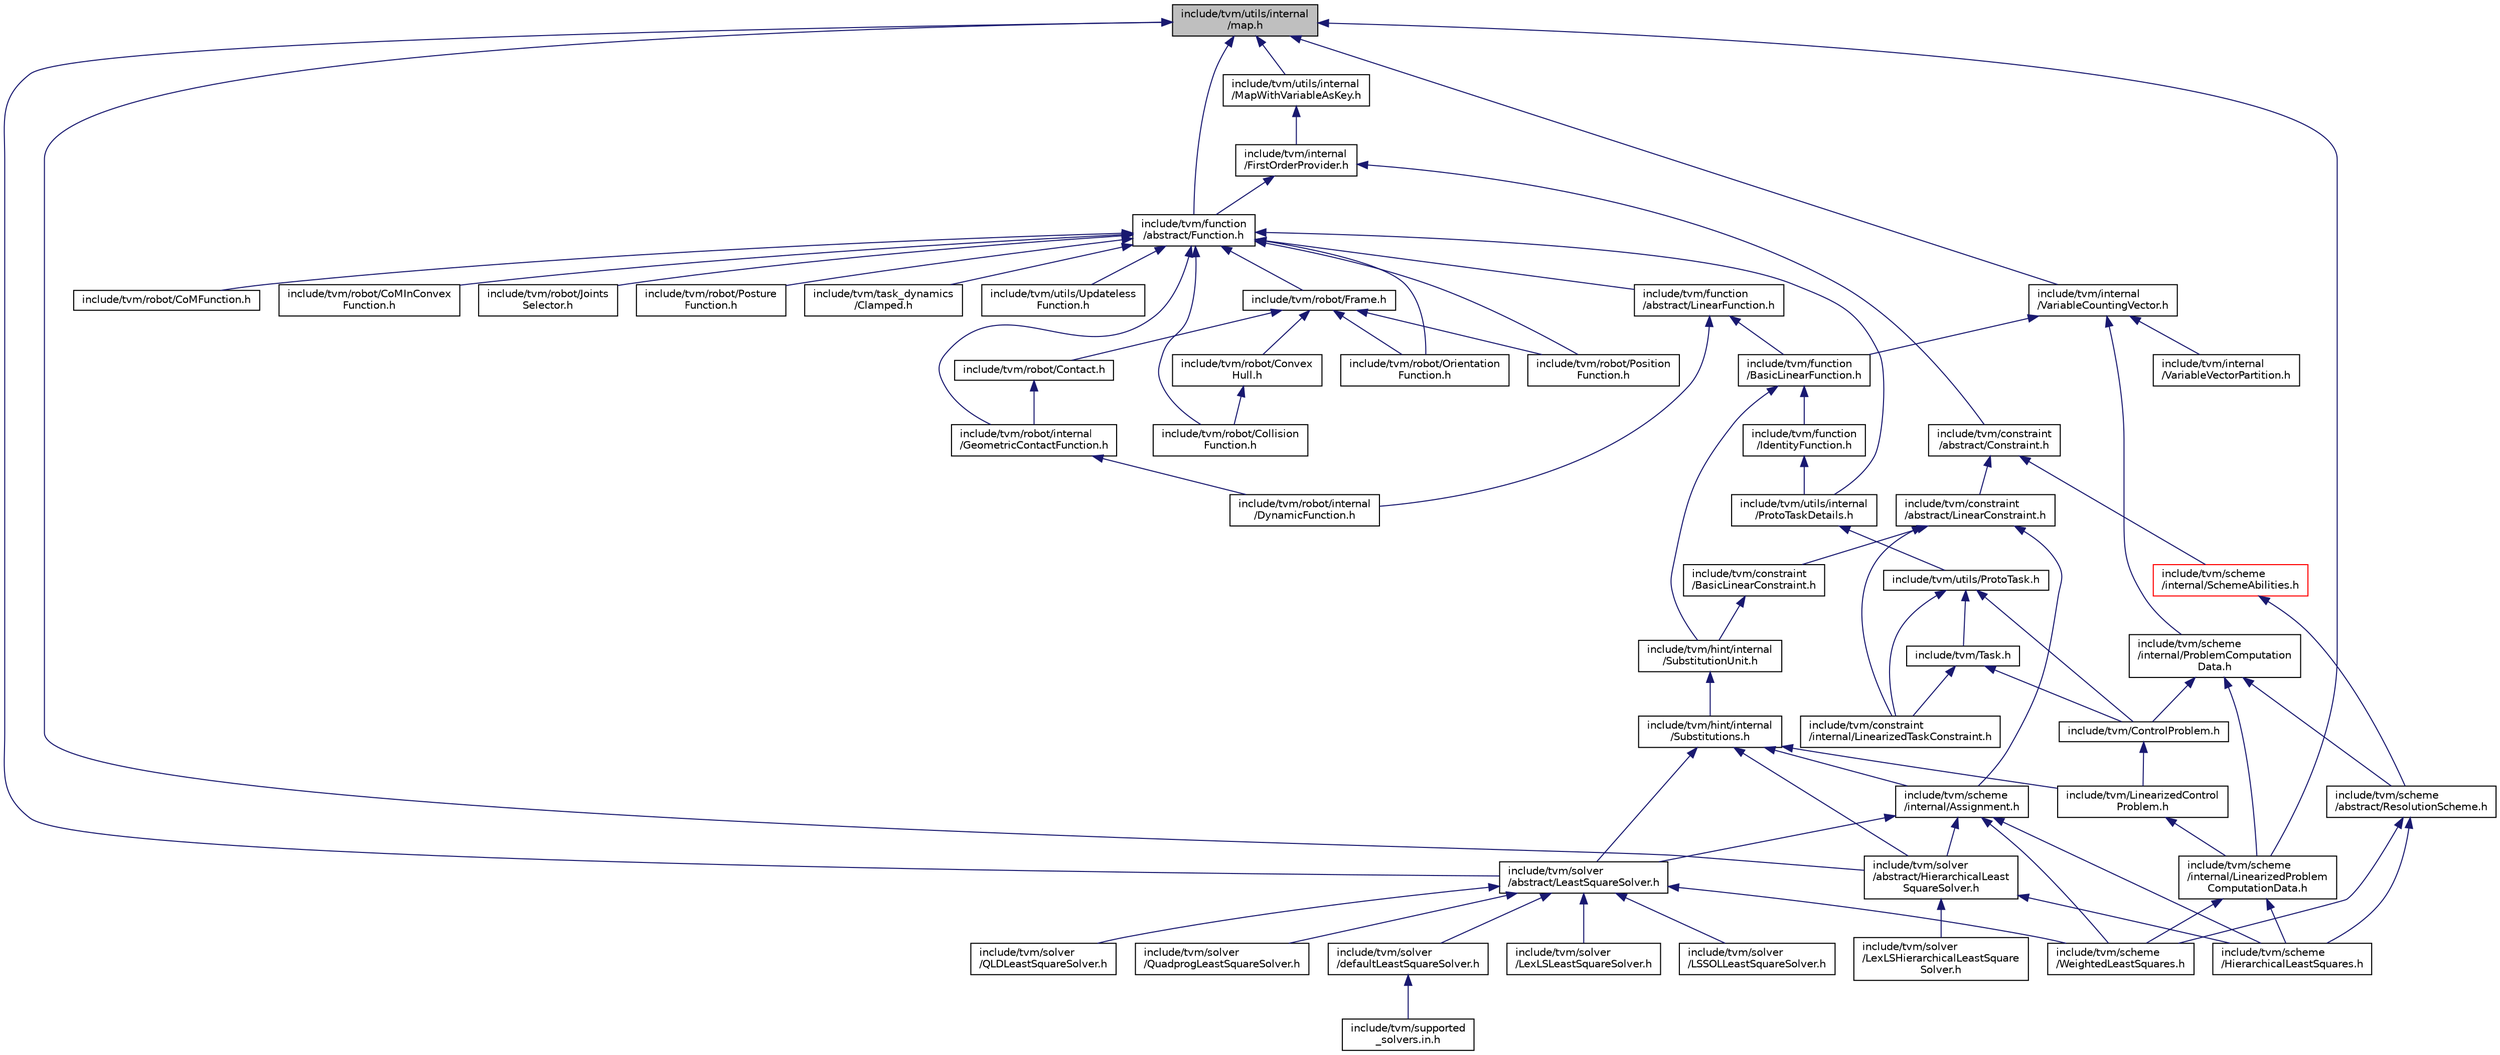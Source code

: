 digraph "include/tvm/utils/internal/map.h"
{
  edge [fontname="Helvetica",fontsize="10",labelfontname="Helvetica",labelfontsize="10"];
  node [fontname="Helvetica",fontsize="10",shape=record];
  Node4 [label="include/tvm/utils/internal\l/map.h",height=0.2,width=0.4,color="black", fillcolor="grey75", style="filled", fontcolor="black"];
  Node4 -> Node5 [dir="back",color="midnightblue",fontsize="10",style="solid",fontname="Helvetica"];
  Node5 [label="include/tvm/utils/internal\l/MapWithVariableAsKey.h",height=0.2,width=0.4,color="black", fillcolor="white", style="filled",URL="$MapWithVariableAsKey_8h.html"];
  Node5 -> Node6 [dir="back",color="midnightblue",fontsize="10",style="solid",fontname="Helvetica"];
  Node6 [label="include/tvm/internal\l/FirstOrderProvider.h",height=0.2,width=0.4,color="black", fillcolor="white", style="filled",URL="$FirstOrderProvider_8h.html"];
  Node6 -> Node7 [dir="back",color="midnightblue",fontsize="10",style="solid",fontname="Helvetica"];
  Node7 [label="include/tvm/constraint\l/abstract/Constraint.h",height=0.2,width=0.4,color="black", fillcolor="white", style="filled",URL="$Constraint_8h.html"];
  Node7 -> Node8 [dir="back",color="midnightblue",fontsize="10",style="solid",fontname="Helvetica"];
  Node8 [label="include/tvm/constraint\l/abstract/LinearConstraint.h",height=0.2,width=0.4,color="black", fillcolor="white", style="filled",URL="$LinearConstraint_8h.html"];
  Node8 -> Node9 [dir="back",color="midnightblue",fontsize="10",style="solid",fontname="Helvetica"];
  Node9 [label="include/tvm/constraint\l/BasicLinearConstraint.h",height=0.2,width=0.4,color="black", fillcolor="white", style="filled",URL="$BasicLinearConstraint_8h.html"];
  Node9 -> Node10 [dir="back",color="midnightblue",fontsize="10",style="solid",fontname="Helvetica"];
  Node10 [label="include/tvm/hint/internal\l/SubstitutionUnit.h",height=0.2,width=0.4,color="black", fillcolor="white", style="filled",URL="$SubstitutionUnit_8h.html"];
  Node10 -> Node11 [dir="back",color="midnightblue",fontsize="10",style="solid",fontname="Helvetica"];
  Node11 [label="include/tvm/hint/internal\l/Substitutions.h",height=0.2,width=0.4,color="black", fillcolor="white", style="filled",URL="$Substitutions_8h.html"];
  Node11 -> Node12 [dir="back",color="midnightblue",fontsize="10",style="solid",fontname="Helvetica"];
  Node12 [label="include/tvm/LinearizedControl\lProblem.h",height=0.2,width=0.4,color="black", fillcolor="white", style="filled",URL="$LinearizedControlProblem_8h.html"];
  Node12 -> Node13 [dir="back",color="midnightblue",fontsize="10",style="solid",fontname="Helvetica"];
  Node13 [label="include/tvm/scheme\l/internal/LinearizedProblem\lComputationData.h",height=0.2,width=0.4,color="black", fillcolor="white", style="filled",URL="$LinearizedProblemComputationData_8h.html"];
  Node13 -> Node14 [dir="back",color="midnightblue",fontsize="10",style="solid",fontname="Helvetica"];
  Node14 [label="include/tvm/scheme\l/HierarchicalLeastSquares.h",height=0.2,width=0.4,color="black", fillcolor="white", style="filled",URL="$HierarchicalLeastSquares_8h.html"];
  Node13 -> Node15 [dir="back",color="midnightblue",fontsize="10",style="solid",fontname="Helvetica"];
  Node15 [label="include/tvm/scheme\l/WeightedLeastSquares.h",height=0.2,width=0.4,color="black", fillcolor="white", style="filled",URL="$WeightedLeastSquares_8h.html"];
  Node11 -> Node16 [dir="back",color="midnightblue",fontsize="10",style="solid",fontname="Helvetica"];
  Node16 [label="include/tvm/scheme\l/internal/Assignment.h",height=0.2,width=0.4,color="black", fillcolor="white", style="filled",URL="$Assignment_8h.html"];
  Node16 -> Node14 [dir="back",color="midnightblue",fontsize="10",style="solid",fontname="Helvetica"];
  Node16 -> Node17 [dir="back",color="midnightblue",fontsize="10",style="solid",fontname="Helvetica"];
  Node17 [label="include/tvm/solver\l/abstract/HierarchicalLeast\lSquareSolver.h",height=0.2,width=0.4,color="black", fillcolor="white", style="filled",URL="$HierarchicalLeastSquareSolver_8h.html"];
  Node17 -> Node14 [dir="back",color="midnightblue",fontsize="10",style="solid",fontname="Helvetica"];
  Node17 -> Node18 [dir="back",color="midnightblue",fontsize="10",style="solid",fontname="Helvetica"];
  Node18 [label="include/tvm/solver\l/LexLSHierarchicalLeastSquare\lSolver.h",height=0.2,width=0.4,color="black", fillcolor="white", style="filled",URL="$LexLSHierarchicalLeastSquareSolver_8h.html"];
  Node16 -> Node15 [dir="back",color="midnightblue",fontsize="10",style="solid",fontname="Helvetica"];
  Node16 -> Node19 [dir="back",color="midnightblue",fontsize="10",style="solid",fontname="Helvetica"];
  Node19 [label="include/tvm/solver\l/abstract/LeastSquareSolver.h",height=0.2,width=0.4,color="black", fillcolor="white", style="filled",URL="$LeastSquareSolver_8h.html"];
  Node19 -> Node15 [dir="back",color="midnightblue",fontsize="10",style="solid",fontname="Helvetica"];
  Node19 -> Node20 [dir="back",color="midnightblue",fontsize="10",style="solid",fontname="Helvetica"];
  Node20 [label="include/tvm/solver\l/defaultLeastSquareSolver.h",height=0.2,width=0.4,color="black", fillcolor="white", style="filled",URL="$defaultLeastSquareSolver_8h.html"];
  Node20 -> Node21 [dir="back",color="midnightblue",fontsize="10",style="solid",fontname="Helvetica"];
  Node21 [label="include/tvm/supported\l_solvers.in.h",height=0.2,width=0.4,color="black", fillcolor="white", style="filled",URL="$supported__solvers_8in_8h.html"];
  Node19 -> Node22 [dir="back",color="midnightblue",fontsize="10",style="solid",fontname="Helvetica"];
  Node22 [label="include/tvm/solver\l/LexLSLeastSquareSolver.h",height=0.2,width=0.4,color="black", fillcolor="white", style="filled",URL="$LexLSLeastSquareSolver_8h.html"];
  Node19 -> Node23 [dir="back",color="midnightblue",fontsize="10",style="solid",fontname="Helvetica"];
  Node23 [label="include/tvm/solver\l/LSSOLLeastSquareSolver.h",height=0.2,width=0.4,color="black", fillcolor="white", style="filled",URL="$LSSOLLeastSquareSolver_8h.html"];
  Node19 -> Node24 [dir="back",color="midnightblue",fontsize="10",style="solid",fontname="Helvetica"];
  Node24 [label="include/tvm/solver\l/QLDLeastSquareSolver.h",height=0.2,width=0.4,color="black", fillcolor="white", style="filled",URL="$QLDLeastSquareSolver_8h.html"];
  Node19 -> Node25 [dir="back",color="midnightblue",fontsize="10",style="solid",fontname="Helvetica"];
  Node25 [label="include/tvm/solver\l/QuadprogLeastSquareSolver.h",height=0.2,width=0.4,color="black", fillcolor="white", style="filled",URL="$QuadprogLeastSquareSolver_8h.html"];
  Node11 -> Node17 [dir="back",color="midnightblue",fontsize="10",style="solid",fontname="Helvetica"];
  Node11 -> Node19 [dir="back",color="midnightblue",fontsize="10",style="solid",fontname="Helvetica"];
  Node8 -> Node26 [dir="back",color="midnightblue",fontsize="10",style="solid",fontname="Helvetica"];
  Node26 [label="include/tvm/constraint\l/internal/LinearizedTaskConstraint.h",height=0.2,width=0.4,color="black", fillcolor="white", style="filled",URL="$LinearizedTaskConstraint_8h.html"];
  Node8 -> Node16 [dir="back",color="midnightblue",fontsize="10",style="solid",fontname="Helvetica"];
  Node7 -> Node27 [dir="back",color="midnightblue",fontsize="10",style="solid",fontname="Helvetica"];
  Node27 [label="include/tvm/scheme\l/internal/SchemeAbilities.h",height=0.2,width=0.4,color="red", fillcolor="white", style="filled",URL="$SchemeAbilities_8h.html"];
  Node27 -> Node30 [dir="back",color="midnightblue",fontsize="10",style="solid",fontname="Helvetica"];
  Node30 [label="include/tvm/scheme\l/abstract/ResolutionScheme.h",height=0.2,width=0.4,color="black", fillcolor="white", style="filled",URL="$ResolutionScheme_8h.html"];
  Node30 -> Node14 [dir="back",color="midnightblue",fontsize="10",style="solid",fontname="Helvetica"];
  Node30 -> Node15 [dir="back",color="midnightblue",fontsize="10",style="solid",fontname="Helvetica"];
  Node6 -> Node31 [dir="back",color="midnightblue",fontsize="10",style="solid",fontname="Helvetica"];
  Node31 [label="include/tvm/function\l/abstract/Function.h",height=0.2,width=0.4,color="black", fillcolor="white", style="filled",URL="$Function_8h.html"];
  Node31 -> Node32 [dir="back",color="midnightblue",fontsize="10",style="solid",fontname="Helvetica"];
  Node32 [label="include/tvm/function\l/abstract/LinearFunction.h",height=0.2,width=0.4,color="black", fillcolor="white", style="filled",URL="$LinearFunction_8h.html"];
  Node32 -> Node33 [dir="back",color="midnightblue",fontsize="10",style="solid",fontname="Helvetica"];
  Node33 [label="include/tvm/function\l/BasicLinearFunction.h",height=0.2,width=0.4,color="black", fillcolor="white", style="filled",URL="$BasicLinearFunction_8h.html"];
  Node33 -> Node34 [dir="back",color="midnightblue",fontsize="10",style="solid",fontname="Helvetica"];
  Node34 [label="include/tvm/function\l/IdentityFunction.h",height=0.2,width=0.4,color="black", fillcolor="white", style="filled",URL="$IdentityFunction_8h.html"];
  Node34 -> Node35 [dir="back",color="midnightblue",fontsize="10",style="solid",fontname="Helvetica"];
  Node35 [label="include/tvm/utils/internal\l/ProtoTaskDetails.h",height=0.2,width=0.4,color="black", fillcolor="white", style="filled",URL="$ProtoTaskDetails_8h.html"];
  Node35 -> Node36 [dir="back",color="midnightblue",fontsize="10",style="solid",fontname="Helvetica"];
  Node36 [label="include/tvm/utils/ProtoTask.h",height=0.2,width=0.4,color="black", fillcolor="white", style="filled",URL="$ProtoTask_8h.html"];
  Node36 -> Node37 [dir="back",color="midnightblue",fontsize="10",style="solid",fontname="Helvetica"];
  Node37 [label="include/tvm/Task.h",height=0.2,width=0.4,color="black", fillcolor="white", style="filled",URL="$Task_8h.html"];
  Node37 -> Node26 [dir="back",color="midnightblue",fontsize="10",style="solid",fontname="Helvetica"];
  Node37 -> Node29 [dir="back",color="midnightblue",fontsize="10",style="solid",fontname="Helvetica"];
  Node29 [label="include/tvm/ControlProblem.h",height=0.2,width=0.4,color="black", fillcolor="white", style="filled",URL="$ControlProblem_8h.html"];
  Node29 -> Node12 [dir="back",color="midnightblue",fontsize="10",style="solid",fontname="Helvetica"];
  Node36 -> Node26 [dir="back",color="midnightblue",fontsize="10",style="solid",fontname="Helvetica"];
  Node36 -> Node29 [dir="back",color="midnightblue",fontsize="10",style="solid",fontname="Helvetica"];
  Node33 -> Node10 [dir="back",color="midnightblue",fontsize="10",style="solid",fontname="Helvetica"];
  Node32 -> Node38 [dir="back",color="midnightblue",fontsize="10",style="solid",fontname="Helvetica"];
  Node38 [label="include/tvm/robot/internal\l/DynamicFunction.h",height=0.2,width=0.4,color="black", fillcolor="white", style="filled",URL="$DynamicFunction_8h.html"];
  Node31 -> Node35 [dir="back",color="midnightblue",fontsize="10",style="solid",fontname="Helvetica"];
  Node31 -> Node39 [dir="back",color="midnightblue",fontsize="10",style="solid",fontname="Helvetica"];
  Node39 [label="include/tvm/robot/Collision\lFunction.h",height=0.2,width=0.4,color="black", fillcolor="white", style="filled",URL="$CollisionFunction_8h.html"];
  Node31 -> Node40 [dir="back",color="midnightblue",fontsize="10",style="solid",fontname="Helvetica"];
  Node40 [label="include/tvm/robot/Frame.h",height=0.2,width=0.4,color="black", fillcolor="white", style="filled",URL="$Frame_8h.html"];
  Node40 -> Node41 [dir="back",color="midnightblue",fontsize="10",style="solid",fontname="Helvetica"];
  Node41 [label="include/tvm/robot/Convex\lHull.h",height=0.2,width=0.4,color="black", fillcolor="white", style="filled",URL="$ConvexHull_8h.html"];
  Node41 -> Node39 [dir="back",color="midnightblue",fontsize="10",style="solid",fontname="Helvetica"];
  Node40 -> Node42 [dir="back",color="midnightblue",fontsize="10",style="solid",fontname="Helvetica"];
  Node42 [label="include/tvm/robot/Contact.h",height=0.2,width=0.4,color="black", fillcolor="white", style="filled",URL="$Contact_8h.html"];
  Node42 -> Node43 [dir="back",color="midnightblue",fontsize="10",style="solid",fontname="Helvetica"];
  Node43 [label="include/tvm/robot/internal\l/GeometricContactFunction.h",height=0.2,width=0.4,color="black", fillcolor="white", style="filled",URL="$GeometricContactFunction_8h.html"];
  Node43 -> Node38 [dir="back",color="midnightblue",fontsize="10",style="solid",fontname="Helvetica"];
  Node40 -> Node44 [dir="back",color="midnightblue",fontsize="10",style="solid",fontname="Helvetica"];
  Node44 [label="include/tvm/robot/Orientation\lFunction.h",height=0.2,width=0.4,color="black", fillcolor="white", style="filled",URL="$OrientationFunction_8h.html"];
  Node40 -> Node45 [dir="back",color="midnightblue",fontsize="10",style="solid",fontname="Helvetica"];
  Node45 [label="include/tvm/robot/Position\lFunction.h",height=0.2,width=0.4,color="black", fillcolor="white", style="filled",URL="$PositionFunction_8h.html"];
  Node31 -> Node46 [dir="back",color="midnightblue",fontsize="10",style="solid",fontname="Helvetica"];
  Node46 [label="include/tvm/robot/CoMFunction.h",height=0.2,width=0.4,color="black", fillcolor="white", style="filled",URL="$CoMFunction_8h.html"];
  Node31 -> Node47 [dir="back",color="midnightblue",fontsize="10",style="solid",fontname="Helvetica"];
  Node47 [label="include/tvm/robot/CoMInConvex\lFunction.h",height=0.2,width=0.4,color="black", fillcolor="white", style="filled",URL="$CoMInConvexFunction_8h.html"];
  Node31 -> Node43 [dir="back",color="midnightblue",fontsize="10",style="solid",fontname="Helvetica"];
  Node31 -> Node48 [dir="back",color="midnightblue",fontsize="10",style="solid",fontname="Helvetica"];
  Node48 [label="include/tvm/robot/Joints\lSelector.h",height=0.2,width=0.4,color="black", fillcolor="white", style="filled",URL="$JointsSelector_8h.html"];
  Node31 -> Node44 [dir="back",color="midnightblue",fontsize="10",style="solid",fontname="Helvetica"];
  Node31 -> Node45 [dir="back",color="midnightblue",fontsize="10",style="solid",fontname="Helvetica"];
  Node31 -> Node49 [dir="back",color="midnightblue",fontsize="10",style="solid",fontname="Helvetica"];
  Node49 [label="include/tvm/robot/Posture\lFunction.h",height=0.2,width=0.4,color="black", fillcolor="white", style="filled",URL="$PostureFunction_8h.html"];
  Node31 -> Node50 [dir="back",color="midnightblue",fontsize="10",style="solid",fontname="Helvetica"];
  Node50 [label="include/tvm/task_dynamics\l/Clamped.h",height=0.2,width=0.4,color="black", fillcolor="white", style="filled",URL="$Clamped_8h.html"];
  Node31 -> Node51 [dir="back",color="midnightblue",fontsize="10",style="solid",fontname="Helvetica"];
  Node51 [label="include/tvm/utils/Updateless\lFunction.h",height=0.2,width=0.4,color="black", fillcolor="white", style="filled",URL="$UpdatelessFunction_8h.html"];
  Node4 -> Node31 [dir="back",color="midnightblue",fontsize="10",style="solid",fontname="Helvetica"];
  Node4 -> Node52 [dir="back",color="midnightblue",fontsize="10",style="solid",fontname="Helvetica"];
  Node52 [label="include/tvm/internal\l/VariableCountingVector.h",height=0.2,width=0.4,color="black", fillcolor="white", style="filled",URL="$VariableCountingVector_8h.html"];
  Node52 -> Node33 [dir="back",color="midnightblue",fontsize="10",style="solid",fontname="Helvetica"];
  Node52 -> Node53 [dir="back",color="midnightblue",fontsize="10",style="solid",fontname="Helvetica"];
  Node53 [label="include/tvm/scheme\l/internal/ProblemComputation\lData.h",height=0.2,width=0.4,color="black", fillcolor="white", style="filled",URL="$ProblemComputationData_8h.html"];
  Node53 -> Node29 [dir="back",color="midnightblue",fontsize="10",style="solid",fontname="Helvetica"];
  Node53 -> Node30 [dir="back",color="midnightblue",fontsize="10",style="solid",fontname="Helvetica"];
  Node53 -> Node13 [dir="back",color="midnightblue",fontsize="10",style="solid",fontname="Helvetica"];
  Node52 -> Node54 [dir="back",color="midnightblue",fontsize="10",style="solid",fontname="Helvetica"];
  Node54 [label="include/tvm/internal\l/VariableVectorPartition.h",height=0.2,width=0.4,color="black", fillcolor="white", style="filled",URL="$VariableVectorPartition_8h.html"];
  Node4 -> Node13 [dir="back",color="midnightblue",fontsize="10",style="solid",fontname="Helvetica"];
  Node4 -> Node17 [dir="back",color="midnightblue",fontsize="10",style="solid",fontname="Helvetica"];
  Node4 -> Node19 [dir="back",color="midnightblue",fontsize="10",style="solid",fontname="Helvetica"];
}
